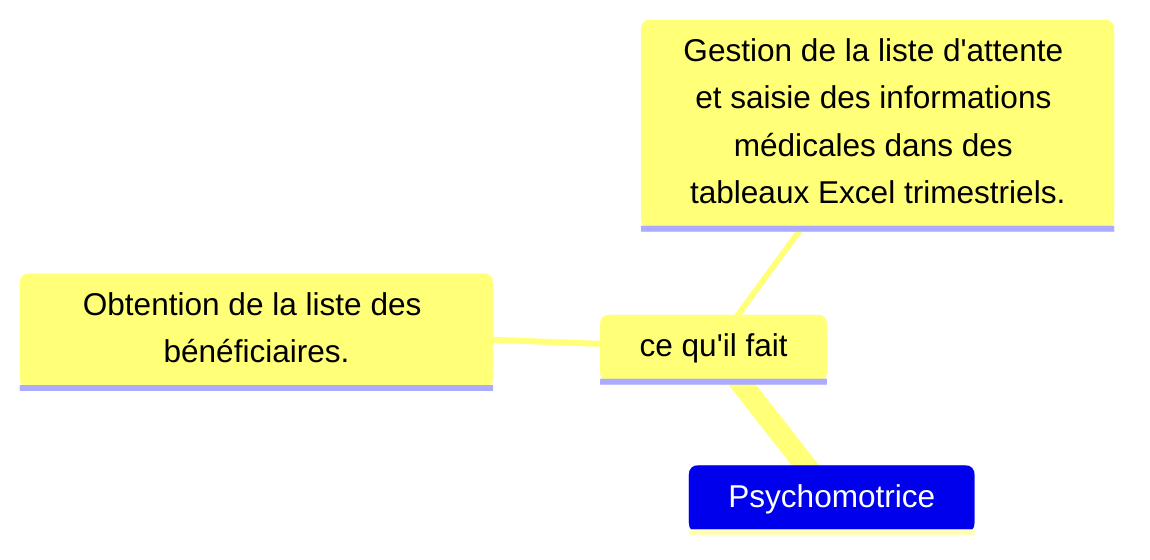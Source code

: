 mindmap
Psychomotrice

      ce qu'il fait

       Obtention de la liste des bénéficiaires.
       Gestion de la liste d'attente et saisie des informations médicales dans des tableaux Excel trimestriels.